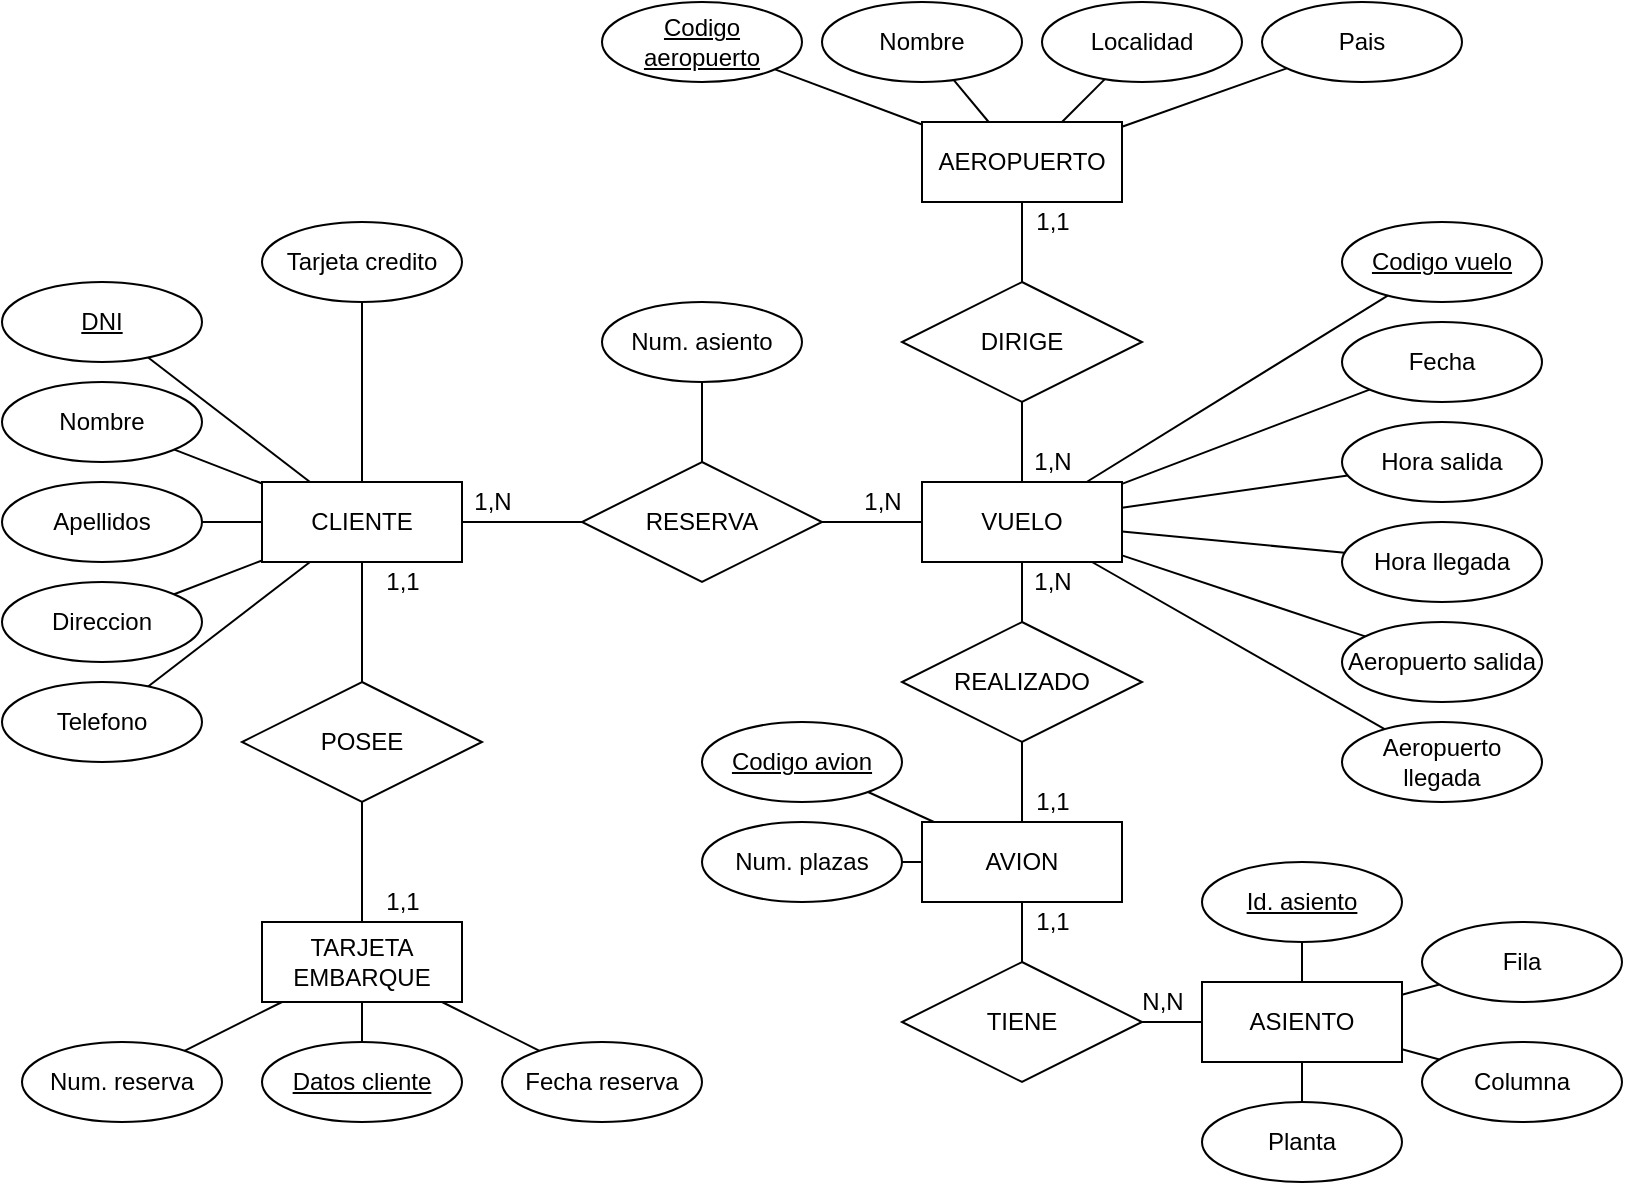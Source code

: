 <mxfile version="16.5.1" type="device"><diagram id="R2lEEEUBdFMjLlhIrx00" name="Page-1"><mxGraphModel dx="1166" dy="582" grid="1" gridSize="10" guides="1" tooltips="1" connect="1" arrows="1" fold="1" page="1" pageScale="1" pageWidth="850" pageHeight="1100" math="0" shadow="0" extFonts="Permanent Marker^https://fonts.googleapis.com/css?family=Permanent+Marker"><root><mxCell id="0"/><mxCell id="1" parent="0"/><mxCell id="-3U10sRxx3t83GBkW1ce-82" value="CLIENTE" style="whiteSpace=wrap;html=1;align=center;" vertex="1" parent="1"><mxGeometry x="150" y="290" width="100" height="40" as="geometry"/></mxCell><mxCell id="-3U10sRxx3t83GBkW1ce-83" value="VUELO" style="whiteSpace=wrap;html=1;align=center;" vertex="1" parent="1"><mxGeometry x="480" y="290" width="100" height="40" as="geometry"/></mxCell><mxCell id="-3U10sRxx3t83GBkW1ce-84" value="TARJETA EMBARQUE" style="whiteSpace=wrap;html=1;align=center;" vertex="1" parent="1"><mxGeometry x="150" y="510" width="100" height="40" as="geometry"/></mxCell><mxCell id="-3U10sRxx3t83GBkW1ce-85" value="RESERVA" style="shape=rhombus;perimeter=rhombusPerimeter;whiteSpace=wrap;html=1;align=center;" vertex="1" parent="1"><mxGeometry x="310" y="280" width="120" height="60" as="geometry"/></mxCell><mxCell id="-3U10sRxx3t83GBkW1ce-86" value="AEROPUERTO" style="whiteSpace=wrap;html=1;align=center;" vertex="1" parent="1"><mxGeometry x="480" y="110" width="100" height="40" as="geometry"/></mxCell><mxCell id="-3U10sRxx3t83GBkW1ce-87" value="DIRIGE" style="shape=rhombus;perimeter=rhombusPerimeter;whiteSpace=wrap;html=1;align=center;" vertex="1" parent="1"><mxGeometry x="470" y="190" width="120" height="60" as="geometry"/></mxCell><mxCell id="-3U10sRxx3t83GBkW1ce-88" value="POSEE" style="shape=rhombus;perimeter=rhombusPerimeter;whiteSpace=wrap;html=1;align=center;" vertex="1" parent="1"><mxGeometry x="140" y="390" width="120" height="60" as="geometry"/></mxCell><mxCell id="-3U10sRxx3t83GBkW1ce-89" value="REALIZADO" style="shape=rhombus;perimeter=rhombusPerimeter;whiteSpace=wrap;html=1;align=center;" vertex="1" parent="1"><mxGeometry x="470" y="360" width="120" height="60" as="geometry"/></mxCell><mxCell id="-3U10sRxx3t83GBkW1ce-90" value="AVION" style="whiteSpace=wrap;html=1;align=center;" vertex="1" parent="1"><mxGeometry x="480" y="460" width="100" height="40" as="geometry"/></mxCell><mxCell id="-3U10sRxx3t83GBkW1ce-91" value="Num. asiento" style="ellipse;whiteSpace=wrap;html=1;align=center;" vertex="1" parent="1"><mxGeometry x="320" y="200" width="100" height="40" as="geometry"/></mxCell><mxCell id="-3U10sRxx3t83GBkW1ce-92" value="Num. reserva" style="ellipse;whiteSpace=wrap;html=1;align=center;" vertex="1" parent="1"><mxGeometry x="30" y="570" width="100" height="40" as="geometry"/></mxCell><mxCell id="-3U10sRxx3t83GBkW1ce-93" value="&lt;u&gt;Datos cliente&lt;/u&gt;" style="ellipse;whiteSpace=wrap;html=1;align=center;" vertex="1" parent="1"><mxGeometry x="150" y="570" width="100" height="40" as="geometry"/></mxCell><mxCell id="-3U10sRxx3t83GBkW1ce-94" value="Fecha reserva" style="ellipse;whiteSpace=wrap;html=1;align=center;" vertex="1" parent="1"><mxGeometry x="270" y="570" width="100" height="40" as="geometry"/></mxCell><mxCell id="-3U10sRxx3t83GBkW1ce-96" value="Apellidos" style="ellipse;whiteSpace=wrap;html=1;align=center;" vertex="1" parent="1"><mxGeometry x="20" y="290" width="100" height="40" as="geometry"/></mxCell><mxCell id="-3U10sRxx3t83GBkW1ce-97" value="Direccion" style="ellipse;whiteSpace=wrap;html=1;align=center;" vertex="1" parent="1"><mxGeometry x="20" y="340" width="100" height="40" as="geometry"/></mxCell><mxCell id="-3U10sRxx3t83GBkW1ce-98" value="Telefono" style="ellipse;whiteSpace=wrap;html=1;align=center;" vertex="1" parent="1"><mxGeometry x="20" y="390" width="100" height="40" as="geometry"/></mxCell><mxCell id="-3U10sRxx3t83GBkW1ce-99" value="Nombre" style="ellipse;whiteSpace=wrap;html=1;align=center;" vertex="1" parent="1"><mxGeometry x="20" y="240" width="100" height="40" as="geometry"/></mxCell><mxCell id="-3U10sRxx3t83GBkW1ce-100" value="&lt;u&gt;DNI&lt;/u&gt;" style="ellipse;whiteSpace=wrap;html=1;align=center;" vertex="1" parent="1"><mxGeometry x="20" y="190" width="100" height="40" as="geometry"/></mxCell><mxCell id="-3U10sRxx3t83GBkW1ce-101" value="Tarjeta credito" style="ellipse;whiteSpace=wrap;html=1;align=center;" vertex="1" parent="1"><mxGeometry x="150" y="160" width="100" height="40" as="geometry"/></mxCell><mxCell id="-3U10sRxx3t83GBkW1ce-102" value="&lt;u&gt;Codigo vuelo&lt;/u&gt;" style="ellipse;whiteSpace=wrap;html=1;align=center;" vertex="1" parent="1"><mxGeometry x="690" y="160" width="100" height="40" as="geometry"/></mxCell><mxCell id="-3U10sRxx3t83GBkW1ce-103" value="Fecha" style="ellipse;whiteSpace=wrap;html=1;align=center;" vertex="1" parent="1"><mxGeometry x="690" y="210" width="100" height="40" as="geometry"/></mxCell><mxCell id="-3U10sRxx3t83GBkW1ce-104" value="Hora salida" style="ellipse;whiteSpace=wrap;html=1;align=center;" vertex="1" parent="1"><mxGeometry x="690" y="260" width="100" height="40" as="geometry"/></mxCell><mxCell id="-3U10sRxx3t83GBkW1ce-105" value="Hora llegada" style="ellipse;whiteSpace=wrap;html=1;align=center;" vertex="1" parent="1"><mxGeometry x="690" y="310" width="100" height="40" as="geometry"/></mxCell><mxCell id="-3U10sRxx3t83GBkW1ce-106" value="Aeropuerto salida" style="ellipse;whiteSpace=wrap;html=1;align=center;" vertex="1" parent="1"><mxGeometry x="690" y="360" width="100" height="40" as="geometry"/></mxCell><mxCell id="-3U10sRxx3t83GBkW1ce-107" value="Aeropuerto llegada" style="ellipse;whiteSpace=wrap;html=1;align=center;" vertex="1" parent="1"><mxGeometry x="690" y="410" width="100" height="40" as="geometry"/></mxCell><mxCell id="-3U10sRxx3t83GBkW1ce-109" value="&lt;u&gt;Codigo aeropuerto&lt;/u&gt;" style="ellipse;whiteSpace=wrap;html=1;align=center;" vertex="1" parent="1"><mxGeometry x="320" y="50" width="100" height="40" as="geometry"/></mxCell><mxCell id="-3U10sRxx3t83GBkW1ce-110" value="Nombre" style="ellipse;whiteSpace=wrap;html=1;align=center;" vertex="1" parent="1"><mxGeometry x="430" y="50" width="100" height="40" as="geometry"/></mxCell><mxCell id="-3U10sRxx3t83GBkW1ce-111" value="Localidad" style="ellipse;whiteSpace=wrap;html=1;align=center;" vertex="1" parent="1"><mxGeometry x="540" y="50" width="100" height="40" as="geometry"/></mxCell><mxCell id="-3U10sRxx3t83GBkW1ce-112" value="Pais" style="ellipse;whiteSpace=wrap;html=1;align=center;" vertex="1" parent="1"><mxGeometry x="650" y="50" width="100" height="40" as="geometry"/></mxCell><mxCell id="-3U10sRxx3t83GBkW1ce-113" value="" style="endArrow=none;html=1;rounded=0;" edge="1" parent="1" source="-3U10sRxx3t83GBkW1ce-86" target="-3U10sRxx3t83GBkW1ce-110"><mxGeometry relative="1" as="geometry"><mxPoint x="330" y="340" as="sourcePoint"/><mxPoint x="490" y="340" as="targetPoint"/></mxGeometry></mxCell><mxCell id="-3U10sRxx3t83GBkW1ce-114" value="" style="endArrow=none;html=1;rounded=0;" edge="1" parent="1" source="-3U10sRxx3t83GBkW1ce-86" target="-3U10sRxx3t83GBkW1ce-111"><mxGeometry relative="1" as="geometry"><mxPoint x="523" y="130" as="sourcePoint"/><mxPoint x="505.811" y="98.974" as="targetPoint"/></mxGeometry></mxCell><mxCell id="-3U10sRxx3t83GBkW1ce-115" value="" style="endArrow=none;html=1;rounded=0;" edge="1" parent="1" source="-3U10sRxx3t83GBkW1ce-86" target="-3U10sRxx3t83GBkW1ce-109"><mxGeometry relative="1" as="geometry"><mxPoint x="533.333" y="130" as="sourcePoint"/><mxPoint x="515.811" y="108.974" as="targetPoint"/></mxGeometry></mxCell><mxCell id="-3U10sRxx3t83GBkW1ce-116" value="" style="endArrow=none;html=1;rounded=0;" edge="1" parent="1" source="-3U10sRxx3t83GBkW1ce-112" target="-3U10sRxx3t83GBkW1ce-86"><mxGeometry relative="1" as="geometry"><mxPoint x="543.333" y="140" as="sourcePoint"/><mxPoint x="640" y="150" as="targetPoint"/></mxGeometry></mxCell><mxCell id="-3U10sRxx3t83GBkW1ce-117" value="" style="endArrow=none;html=1;rounded=0;" edge="1" parent="1" source="-3U10sRxx3t83GBkW1ce-87" target="-3U10sRxx3t83GBkW1ce-86"><mxGeometry relative="1" as="geometry"><mxPoint x="553.333" y="150" as="sourcePoint"/><mxPoint x="535.811" y="128.974" as="targetPoint"/></mxGeometry></mxCell><mxCell id="-3U10sRxx3t83GBkW1ce-118" value="" style="endArrow=none;html=1;rounded=0;" edge="1" parent="1" source="-3U10sRxx3t83GBkW1ce-87" target="-3U10sRxx3t83GBkW1ce-83"><mxGeometry relative="1" as="geometry"><mxPoint x="563.333" y="160" as="sourcePoint"/><mxPoint x="545.811" y="138.974" as="targetPoint"/></mxGeometry></mxCell><mxCell id="-3U10sRxx3t83GBkW1ce-119" value="" style="endArrow=none;html=1;rounded=0;" edge="1" parent="1" source="-3U10sRxx3t83GBkW1ce-89" target="-3U10sRxx3t83GBkW1ce-83"><mxGeometry relative="1" as="geometry"><mxPoint x="540" y="260" as="sourcePoint"/><mxPoint x="530" y="310" as="targetPoint"/></mxGeometry></mxCell><mxCell id="-3U10sRxx3t83GBkW1ce-120" value="" style="endArrow=none;html=1;rounded=0;" edge="1" parent="1" source="-3U10sRxx3t83GBkW1ce-83" target="-3U10sRxx3t83GBkW1ce-85"><mxGeometry relative="1" as="geometry"><mxPoint x="550" y="270" as="sourcePoint"/><mxPoint x="550" y="310" as="targetPoint"/></mxGeometry></mxCell><mxCell id="-3U10sRxx3t83GBkW1ce-121" value="" style="endArrow=none;html=1;rounded=0;" edge="1" parent="1" source="-3U10sRxx3t83GBkW1ce-82" target="-3U10sRxx3t83GBkW1ce-85"><mxGeometry relative="1" as="geometry"><mxPoint x="560" y="280" as="sourcePoint"/><mxPoint x="560" y="320" as="targetPoint"/></mxGeometry></mxCell><mxCell id="-3U10sRxx3t83GBkW1ce-122" value="" style="endArrow=none;html=1;rounded=0;" edge="1" parent="1" source="-3U10sRxx3t83GBkW1ce-82" target="-3U10sRxx3t83GBkW1ce-88"><mxGeometry relative="1" as="geometry"><mxPoint x="570" y="290" as="sourcePoint"/><mxPoint x="570" y="330" as="targetPoint"/></mxGeometry></mxCell><mxCell id="-3U10sRxx3t83GBkW1ce-123" value="" style="endArrow=none;html=1;rounded=0;" edge="1" parent="1" source="-3U10sRxx3t83GBkW1ce-88" target="-3U10sRxx3t83GBkW1ce-84"><mxGeometry relative="1" as="geometry"><mxPoint x="200" y="430" as="sourcePoint"/><mxPoint x="210" y="420" as="targetPoint"/></mxGeometry></mxCell><mxCell id="-3U10sRxx3t83GBkW1ce-124" value="" style="endArrow=none;html=1;rounded=0;" edge="1" parent="1" source="-3U10sRxx3t83GBkW1ce-91" target="-3U10sRxx3t83GBkW1ce-85"><mxGeometry relative="1" as="geometry"><mxPoint x="220" y="350" as="sourcePoint"/><mxPoint x="220" y="430" as="targetPoint"/></mxGeometry></mxCell><mxCell id="-3U10sRxx3t83GBkW1ce-125" value="" style="endArrow=none;html=1;rounded=0;" edge="1" parent="1" source="-3U10sRxx3t83GBkW1ce-101" target="-3U10sRxx3t83GBkW1ce-82"><mxGeometry relative="1" as="geometry"><mxPoint x="200" y="220" as="sourcePoint"/><mxPoint x="230" y="440" as="targetPoint"/></mxGeometry></mxCell><mxCell id="-3U10sRxx3t83GBkW1ce-126" value="" style="endArrow=none;html=1;rounded=0;" edge="1" parent="1" source="-3U10sRxx3t83GBkW1ce-100" target="-3U10sRxx3t83GBkW1ce-82"><mxGeometry relative="1" as="geometry"><mxPoint x="240" y="370" as="sourcePoint"/><mxPoint x="240" y="450" as="targetPoint"/></mxGeometry></mxCell><mxCell id="-3U10sRxx3t83GBkW1ce-127" value="" style="endArrow=none;html=1;rounded=0;" edge="1" parent="1" source="-3U10sRxx3t83GBkW1ce-99" target="-3U10sRxx3t83GBkW1ce-82"><mxGeometry relative="1" as="geometry"><mxPoint x="103.068" y="237.744" as="sourcePoint"/><mxPoint x="184" y="300" as="targetPoint"/></mxGeometry></mxCell><mxCell id="-3U10sRxx3t83GBkW1ce-128" value="" style="endArrow=none;html=1;rounded=0;" edge="1" parent="1" source="-3U10sRxx3t83GBkW1ce-96" target="-3U10sRxx3t83GBkW1ce-82"><mxGeometry relative="1" as="geometry"><mxPoint x="113.068" y="247.744" as="sourcePoint"/><mxPoint x="200" y="310" as="targetPoint"/></mxGeometry></mxCell><mxCell id="-3U10sRxx3t83GBkW1ce-129" value="" style="endArrow=none;html=1;rounded=0;" edge="1" parent="1" source="-3U10sRxx3t83GBkW1ce-82" target="-3U10sRxx3t83GBkW1ce-97"><mxGeometry relative="1" as="geometry"><mxPoint x="123.068" y="257.744" as="sourcePoint"/><mxPoint x="204" y="320" as="targetPoint"/></mxGeometry></mxCell><mxCell id="-3U10sRxx3t83GBkW1ce-130" value="" style="endArrow=none;html=1;rounded=0;" edge="1" parent="1" source="-3U10sRxx3t83GBkW1ce-98" target="-3U10sRxx3t83GBkW1ce-82"><mxGeometry relative="1" as="geometry"><mxPoint x="133.068" y="267.744" as="sourcePoint"/><mxPoint x="214" y="330" as="targetPoint"/></mxGeometry></mxCell><mxCell id="-3U10sRxx3t83GBkW1ce-131" value="" style="endArrow=none;html=1;rounded=0;" edge="1" parent="1" source="-3U10sRxx3t83GBkW1ce-84" target="-3U10sRxx3t83GBkW1ce-93"><mxGeometry relative="1" as="geometry"><mxPoint x="143.068" y="277.744" as="sourcePoint"/><mxPoint x="224" y="340" as="targetPoint"/></mxGeometry></mxCell><mxCell id="-3U10sRxx3t83GBkW1ce-132" value="" style="endArrow=none;html=1;rounded=0;" edge="1" parent="1" source="-3U10sRxx3t83GBkW1ce-84" target="-3U10sRxx3t83GBkW1ce-94"><mxGeometry relative="1" as="geometry"><mxPoint x="153.068" y="287.744" as="sourcePoint"/><mxPoint x="234" y="350" as="targetPoint"/></mxGeometry></mxCell><mxCell id="-3U10sRxx3t83GBkW1ce-133" value="" style="endArrow=none;html=1;rounded=0;" edge="1" parent="1" source="-3U10sRxx3t83GBkW1ce-84" target="-3U10sRxx3t83GBkW1ce-92"><mxGeometry relative="1" as="geometry"><mxPoint x="163.068" y="297.744" as="sourcePoint"/><mxPoint x="244" y="360" as="targetPoint"/></mxGeometry></mxCell><mxCell id="-3U10sRxx3t83GBkW1ce-134" value="" style="endArrow=none;html=1;rounded=0;" edge="1" parent="1" source="-3U10sRxx3t83GBkW1ce-89" target="-3U10sRxx3t83GBkW1ce-90"><mxGeometry relative="1" as="geometry"><mxPoint x="210" y="470" as="sourcePoint"/><mxPoint x="210" y="510" as="targetPoint"/></mxGeometry></mxCell><mxCell id="-3U10sRxx3t83GBkW1ce-135" value="" style="endArrow=none;html=1;rounded=0;" edge="1" parent="1" source="-3U10sRxx3t83GBkW1ce-83" target="-3U10sRxx3t83GBkW1ce-102"><mxGeometry relative="1" as="geometry"><mxPoint x="672.371" y="93.17" as="sourcePoint"/><mxPoint x="590" y="122.353" as="targetPoint"/></mxGeometry></mxCell><mxCell id="-3U10sRxx3t83GBkW1ce-136" value="" style="endArrow=none;html=1;rounded=0;" edge="1" parent="1" source="-3U10sRxx3t83GBkW1ce-83" target="-3U10sRxx3t83GBkW1ce-103"><mxGeometry relative="1" as="geometry"><mxPoint x="572.308" y="300" as="sourcePoint"/><mxPoint x="722.864" y="206.798" as="targetPoint"/></mxGeometry></mxCell><mxCell id="-3U10sRxx3t83GBkW1ce-137" value="" style="endArrow=none;html=1;rounded=0;" edge="1" parent="1" source="-3U10sRxx3t83GBkW1ce-83" target="-3U10sRxx3t83GBkW1ce-104"><mxGeometry relative="1" as="geometry"><mxPoint x="582.308" y="310" as="sourcePoint"/><mxPoint x="732.864" y="216.798" as="targetPoint"/></mxGeometry></mxCell><mxCell id="-3U10sRxx3t83GBkW1ce-138" value="" style="endArrow=none;html=1;rounded=0;" edge="1" parent="1" source="-3U10sRxx3t83GBkW1ce-83" target="-3U10sRxx3t83GBkW1ce-105"><mxGeometry relative="1" as="geometry"><mxPoint x="592.308" y="320" as="sourcePoint"/><mxPoint x="742.864" y="226.798" as="targetPoint"/></mxGeometry></mxCell><mxCell id="-3U10sRxx3t83GBkW1ce-139" value="" style="endArrow=none;html=1;rounded=0;" edge="1" parent="1" source="-3U10sRxx3t83GBkW1ce-83" target="-3U10sRxx3t83GBkW1ce-106"><mxGeometry relative="1" as="geometry"><mxPoint x="602.308" y="330" as="sourcePoint"/><mxPoint x="752.864" y="236.798" as="targetPoint"/></mxGeometry></mxCell><mxCell id="-3U10sRxx3t83GBkW1ce-140" value="" style="endArrow=none;html=1;rounded=0;" edge="1" parent="1" source="-3U10sRxx3t83GBkW1ce-83" target="-3U10sRxx3t83GBkW1ce-107"><mxGeometry relative="1" as="geometry"><mxPoint x="612.308" y="340" as="sourcePoint"/><mxPoint x="762.864" y="246.798" as="targetPoint"/></mxGeometry></mxCell><mxCell id="-3U10sRxx3t83GBkW1ce-141" value="&lt;u&gt;Codigo avion&lt;/u&gt;" style="ellipse;whiteSpace=wrap;html=1;align=center;" vertex="1" parent="1"><mxGeometry x="370" y="410" width="100" height="40" as="geometry"/></mxCell><mxCell id="-3U10sRxx3t83GBkW1ce-143" value="Num. plazas" style="ellipse;whiteSpace=wrap;html=1;align=center;" vertex="1" parent="1"><mxGeometry x="370" y="460" width="100" height="40" as="geometry"/></mxCell><mxCell id="-3U10sRxx3t83GBkW1ce-144" value="" style="endArrow=none;html=1;rounded=0;" edge="1" parent="1" source="-3U10sRxx3t83GBkW1ce-141" target="-3U10sRxx3t83GBkW1ce-90"><mxGeometry relative="1" as="geometry"><mxPoint x="540" y="430" as="sourcePoint"/><mxPoint x="540" y="470" as="targetPoint"/></mxGeometry></mxCell><mxCell id="-3U10sRxx3t83GBkW1ce-145" value="" style="endArrow=none;html=1;rounded=0;" edge="1" parent="1" source="-3U10sRxx3t83GBkW1ce-143" target="-3U10sRxx3t83GBkW1ce-90"><mxGeometry relative="1" as="geometry"><mxPoint x="501.936" y="531.182" as="sourcePoint"/><mxPoint x="521.667" y="510" as="targetPoint"/></mxGeometry></mxCell><mxCell id="-3U10sRxx3t83GBkW1ce-146" value="TIENE" style="shape=rhombus;perimeter=rhombusPerimeter;whiteSpace=wrap;html=1;align=center;" vertex="1" parent="1"><mxGeometry x="470" y="530" width="120" height="60" as="geometry"/></mxCell><mxCell id="-3U10sRxx3t83GBkW1ce-147" value="ASIENTO" style="whiteSpace=wrap;html=1;align=center;" vertex="1" parent="1"><mxGeometry x="620" y="540" width="100" height="40" as="geometry"/></mxCell><mxCell id="-3U10sRxx3t83GBkW1ce-148" value="&lt;u&gt;Id. asiento&lt;/u&gt;" style="ellipse;whiteSpace=wrap;html=1;align=center;" vertex="1" parent="1"><mxGeometry x="620" y="480" width="100" height="40" as="geometry"/></mxCell><mxCell id="-3U10sRxx3t83GBkW1ce-149" value="Fila" style="ellipse;whiteSpace=wrap;html=1;align=center;" vertex="1" parent="1"><mxGeometry x="730" y="510" width="100" height="40" as="geometry"/></mxCell><mxCell id="-3U10sRxx3t83GBkW1ce-150" value="Columna" style="ellipse;whiteSpace=wrap;html=1;align=center;" vertex="1" parent="1"><mxGeometry x="730" y="570" width="100" height="40" as="geometry"/></mxCell><mxCell id="-3U10sRxx3t83GBkW1ce-151" value="Planta" style="ellipse;whiteSpace=wrap;html=1;align=center;" vertex="1" parent="1"><mxGeometry x="620" y="600" width="100" height="40" as="geometry"/></mxCell><mxCell id="-3U10sRxx3t83GBkW1ce-152" value="" style="endArrow=none;html=1;rounded=0;" edge="1" parent="1" source="-3U10sRxx3t83GBkW1ce-146" target="-3U10sRxx3t83GBkW1ce-147"><mxGeometry relative="1" as="geometry"><mxPoint x="350" y="540" as="sourcePoint"/><mxPoint x="510" y="540" as="targetPoint"/></mxGeometry></mxCell><mxCell id="-3U10sRxx3t83GBkW1ce-158" value="" style="endArrow=none;html=1;rounded=0;" edge="1" parent="1" source="-3U10sRxx3t83GBkW1ce-146" target="-3U10sRxx3t83GBkW1ce-90"><mxGeometry relative="1" as="geometry"><mxPoint x="600" y="570" as="sourcePoint"/><mxPoint x="630" y="570" as="targetPoint"/></mxGeometry></mxCell><mxCell id="-3U10sRxx3t83GBkW1ce-159" value="" style="endArrow=none;html=1;rounded=0;" edge="1" parent="1" source="-3U10sRxx3t83GBkW1ce-151" target="-3U10sRxx3t83GBkW1ce-147"><mxGeometry relative="1" as="geometry"><mxPoint x="610" y="580" as="sourcePoint"/><mxPoint x="640" y="580" as="targetPoint"/></mxGeometry></mxCell><mxCell id="-3U10sRxx3t83GBkW1ce-160" value="" style="endArrow=none;html=1;rounded=0;" edge="1" parent="1" source="-3U10sRxx3t83GBkW1ce-147" target="-3U10sRxx3t83GBkW1ce-150"><mxGeometry relative="1" as="geometry"><mxPoint x="620" y="590" as="sourcePoint"/><mxPoint x="650" y="590" as="targetPoint"/></mxGeometry></mxCell><mxCell id="-3U10sRxx3t83GBkW1ce-161" value="" style="endArrow=none;html=1;rounded=0;" edge="1" parent="1" source="-3U10sRxx3t83GBkW1ce-147" target="-3U10sRxx3t83GBkW1ce-149"><mxGeometry relative="1" as="geometry"><mxPoint x="630" y="600" as="sourcePoint"/><mxPoint x="660" y="600" as="targetPoint"/></mxGeometry></mxCell><mxCell id="-3U10sRxx3t83GBkW1ce-162" value="" style="endArrow=none;html=1;rounded=0;" edge="1" parent="1" source="-3U10sRxx3t83GBkW1ce-148" target="-3U10sRxx3t83GBkW1ce-147"><mxGeometry relative="1" as="geometry"><mxPoint x="640" y="610" as="sourcePoint"/><mxPoint x="670" y="560" as="targetPoint"/></mxGeometry></mxCell><mxCell id="-3U10sRxx3t83GBkW1ce-163" value="1,N" style="text;html=1;align=center;verticalAlign=middle;resizable=0;points=[];autosize=1;strokeColor=none;fillColor=none;" vertex="1" parent="1"><mxGeometry x="250" y="290" width="30" height="20" as="geometry"/></mxCell><mxCell id="-3U10sRxx3t83GBkW1ce-165" value="1,N" style="text;html=1;align=center;verticalAlign=middle;resizable=0;points=[];autosize=1;strokeColor=none;fillColor=none;" vertex="1" parent="1"><mxGeometry x="445" y="290" width="30" height="20" as="geometry"/></mxCell><mxCell id="-3U10sRxx3t83GBkW1ce-166" value="1,1" style="text;html=1;align=center;verticalAlign=middle;resizable=0;points=[];autosize=1;strokeColor=none;fillColor=none;" vertex="1" parent="1"><mxGeometry x="205" y="330" width="30" height="20" as="geometry"/></mxCell><mxCell id="-3U10sRxx3t83GBkW1ce-167" value="1,1" style="text;html=1;align=center;verticalAlign=middle;resizable=0;points=[];autosize=1;strokeColor=none;fillColor=none;" vertex="1" parent="1"><mxGeometry x="205" y="490" width="30" height="20" as="geometry"/></mxCell><mxCell id="-3U10sRxx3t83GBkW1ce-168" value="1,N" style="text;html=1;align=center;verticalAlign=middle;resizable=0;points=[];autosize=1;strokeColor=none;fillColor=none;" vertex="1" parent="1"><mxGeometry x="530" y="270" width="30" height="20" as="geometry"/></mxCell><mxCell id="-3U10sRxx3t83GBkW1ce-169" value="1,1" style="text;html=1;align=center;verticalAlign=middle;resizable=0;points=[];autosize=1;strokeColor=none;fillColor=none;" vertex="1" parent="1"><mxGeometry x="530" y="150" width="30" height="20" as="geometry"/></mxCell><mxCell id="-3U10sRxx3t83GBkW1ce-170" value="1,N" style="text;html=1;align=center;verticalAlign=middle;resizable=0;points=[];autosize=1;strokeColor=none;fillColor=none;" vertex="1" parent="1"><mxGeometry x="530" y="330" width="30" height="20" as="geometry"/></mxCell><mxCell id="-3U10sRxx3t83GBkW1ce-171" value="1,1" style="text;html=1;align=center;verticalAlign=middle;resizable=0;points=[];autosize=1;strokeColor=none;fillColor=none;" vertex="1" parent="1"><mxGeometry x="530" y="440" width="30" height="20" as="geometry"/></mxCell><mxCell id="-3U10sRxx3t83GBkW1ce-173" value="N,N" style="text;html=1;align=center;verticalAlign=middle;resizable=0;points=[];autosize=1;strokeColor=none;fillColor=none;" vertex="1" parent="1"><mxGeometry x="580" y="540" width="40" height="20" as="geometry"/></mxCell><mxCell id="-3U10sRxx3t83GBkW1ce-174" value="1,1" style="text;html=1;align=center;verticalAlign=middle;resizable=0;points=[];autosize=1;strokeColor=none;fillColor=none;" vertex="1" parent="1"><mxGeometry x="530" y="500" width="30" height="20" as="geometry"/></mxCell></root></mxGraphModel></diagram></mxfile>